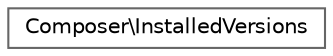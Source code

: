 digraph "Graphical Class Hierarchy"
{
 // LATEX_PDF_SIZE
  bgcolor="transparent";
  edge [fontname=Helvetica,fontsize=10,labelfontname=Helvetica,labelfontsize=10];
  node [fontname=Helvetica,fontsize=10,shape=box,height=0.2,width=0.4];
  rankdir="LR";
  Node0 [id="Node000000",label="Composer\\InstalledVersions",height=0.2,width=0.4,color="grey40", fillcolor="white", style="filled",URL="$classComposer_1_1InstalledVersions.html",tooltip=" "];
}
